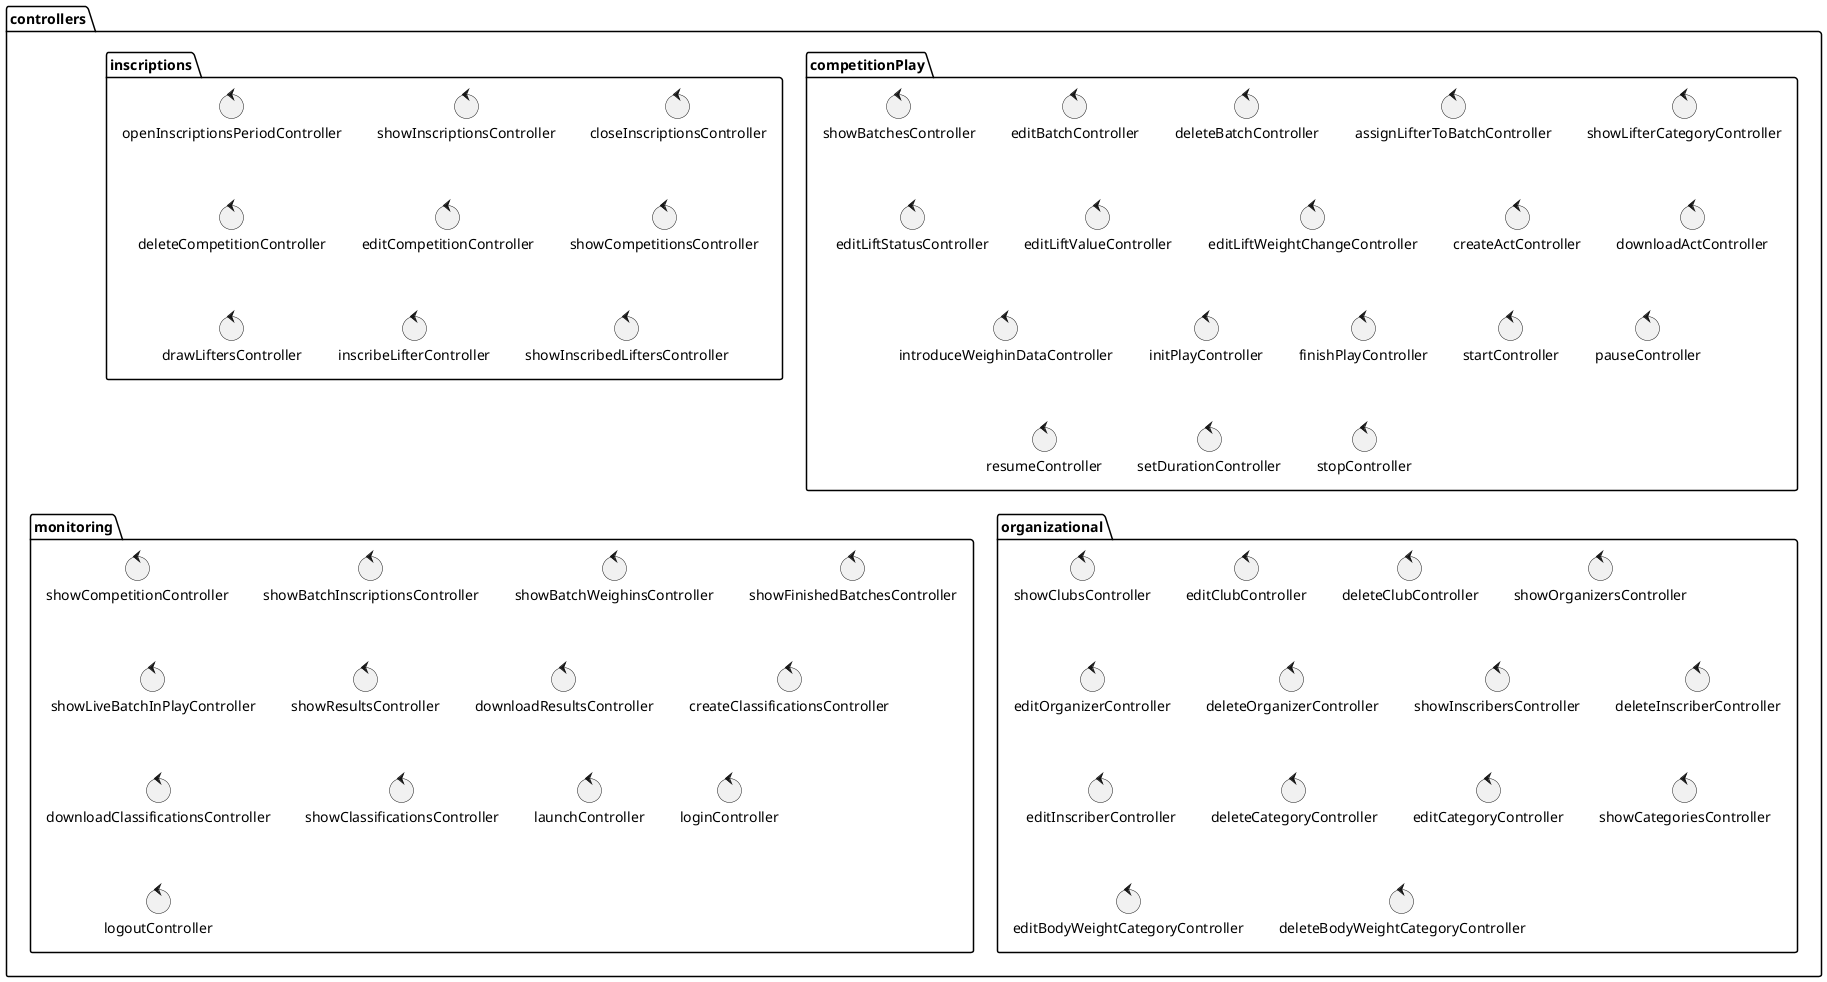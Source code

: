 @startuml

top to bottom direction


package controllers {

  package competitionPlay {
      control showBatchesController
      control editBatchController
      control deleteBatchController

        control assignLifterToBatchController

      control showLifterCategoryController
      control editLiftStatusController
      control editLiftValueController
      control editLiftWeightChangeController
      control createActController
      control downloadActController
      control introduceWeighinDataController
      control initPlayController
      control finishPlayController


            control startController
            control pauseController
            control resumeController
            control setDurationController
            control stopController

  }

  package inscriptions {
    control openInscriptionsPeriodController
    control showInscriptionsController
    control closeInscriptionsController
    control deleteCompetitionController
    control editCompetitionController
    control showCompetitionsController
    control drawLiftersController
    control inscribeLifterController
    control showInscribedLiftersController
  }



  package organizational {
    control showClubsController
    control editClubController
    control deleteClubController
    control showOrganizersController
    control editOrganizerController
    control deleteOrganizerController
    control showInscribersController
    control deleteInscriberController
    control editInscriberController
    control deleteCategoryController
    control editCategoryController
    control showCategoriesController
    control editBodyWeightCategoryController
    control deleteBodyWeightCategoryController
  }


package monitoring {
  control showCompetitionController
  control showBatchInscriptionsController
  control showBatchWeighinsController
  control showFinishedBatchesController
  control showLiveBatchInPlayController
  control showResultsController
  control downloadResultsController
  control showCompetitionsController
  control createClassificationsController
  control downloadClassificationsController
  control showClassificationsController

    control launchController
    control loginController
    control logoutController
}



}


@enduml